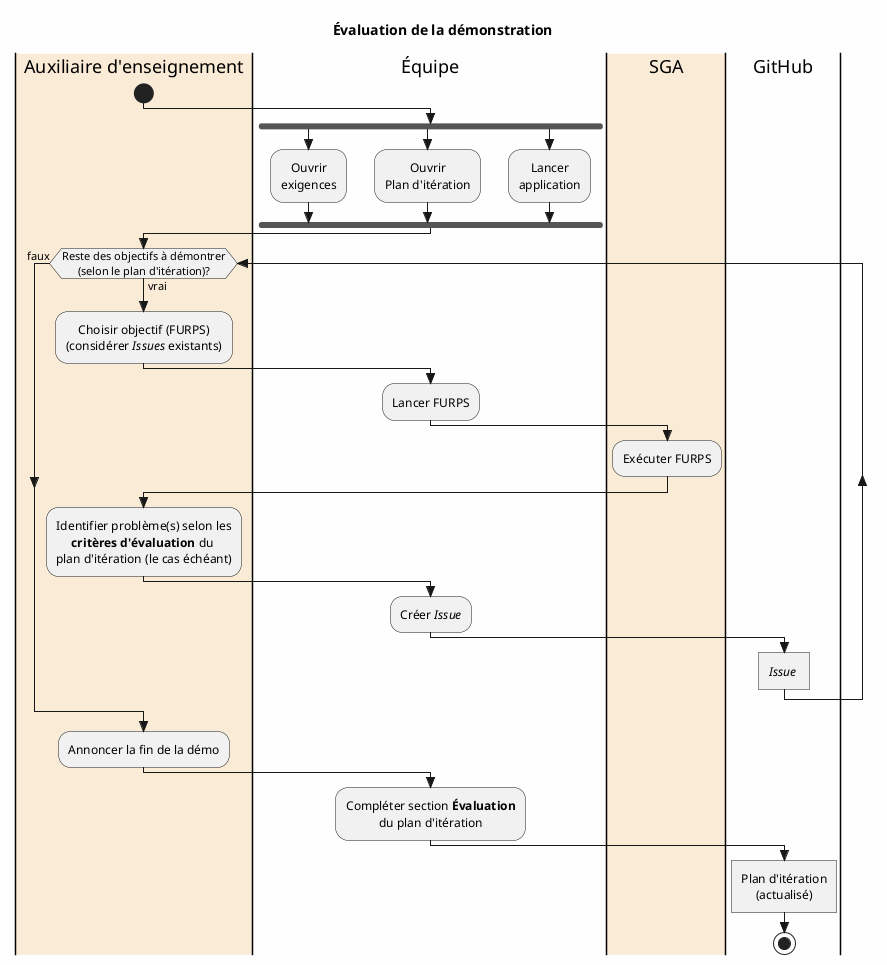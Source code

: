 @startuml activite-demonstration
title Évaluation de la démonstration
skinparam style strictuml
skinparam DefaultTextAlignment center
skinparam BackgroundColor #fefefe
|#AntiqueWhite|Auxiliaire d'enseignement|
start
|Équipe|
fork
:Ouvrir
exigences;
fork again
:Ouvrir
Plan d'itération;
fork again
:Lancer
application;
end fork
|Auxiliaire d'enseignement|
while (Reste des objectifs à démontrer\n(selon le plan d'itération)?) is (vrai)
:Choisir objectif (FURPS)
(considérer //Issues// existants);
|Équipe|
:Lancer FURPS;
|#AntiqueWhite|SGA|
:Exécuter FURPS;
|Auxiliaire d'enseignement|
:Identifier problème(s) selon les
**critères d'évaluation** du 
plan d'itération (le cas échéant);
|Équipe|
:Créer //Issue//;
|GitHub|
://Issue// ]
endwhile (faux)
|Auxiliaire d'enseignement|
:Annoncer la fin de la démo;
|Équipe|
:Compléter section **Évaluation**
du plan d'itération;
|GitHub|
:Plan d'itération
(actualisé)]
stop
@enduml

@startuml dss-demonstration
skinparam style strictuml

participant ":Auxiliaire\nd'enseignement\n(Chargé.e de lab)" as C
participant ":Équipe" as E
participant ":System" as S
participant ":GitHub" as G

C --> E: demande le début de\nla démonstration
E --> S: ouvrir application et \ndocument d'exigence\ncôte à côte
loop Tant que l'auxiliaire d'enseignement n'est pas satisfait
    C --> E: sélectionner cas d'utilisation\nou FURPS
    E --> S: démontrer le fonctionnement\ndu scénario principal et alternatif\ns'il y a leu
    C --> E: identification des problèmes
    E --> G:  création d'une tâche pour correction
end

@enduml


@startuml activite-evaluation-implementation
title Évaluation de la conception et des tests
skinparam style strictuml
skinparam DefaultTextAlignment center
skinparam BackgroundColor #fefefe
|#AntiqueWhite|Auxiliaire d'enseignement|
start
:Ouvrir code et rapport de l'itération;
:Vérifier correspondance code et MDD
(écart des représentations);
while (RDCU à valider?) is (vrai)
:Choisir une RDCU
(considérer //Issues// existants);
:Identifier problème;
|Équipe|
:Créer //Issue//;
|#AntiqueWhite|GitHub|
://Issue// ]
endwhile (faux)
|Auxiliaire d'enseignement|
:Lancer tests;
:Identifier problème(s);
|Équipe|
:Créer //Issue(s)//;
|GitHub|
://Issue(s)// ]
@enduml

@startuml dss-evaluation-implementation
skinparam style strictuml
participant ":Auxiliaire\nd'enseignement\n(Chargé.e de lab)" as C
participant ":System" as S
participant ":Équipe" as E
participant ":GitHub" as G

C --> S: ouvrir code et rapport de l'itération
C --> S: vérifier correspondance code vs MDD
loop Tant que l'auxiliaire d'enseignement n'est pas satisfait
    C --> S: sélectionner une RDCU
    C --> S: vérifier correspondance code et RDCU
    opt problèmes
        C --> E : information sur le problème à corriger
        E --> G: création d'une tâche\npour correction
    end
end

C -->S: exécuter les tests
opt problèmes
    C --> E : information sur le problème à corriger
    E --> G: création d'une tâche\npour correction
end

@enduml

@startuml deploiement
skinparam style strictuml
skinparam componentStyle uml2

node "Navigateur moderne" {
    component [Application frontale\nminimaliste,p.ex.\npages web (templates)\net un peu de JavaScript] as GUI
}

node "Système de gestion\ndes apprentissages\n(SGA)" {
    interface Routage as Router

    [Application conçue\nselon la méthodologie\nproposée par Larman] as App

    database "Solution\nsimple" as SimpleDB {
    } 
}

node "Système de gestion\ndes borderaux\n(SGB)" as SGB <<Système externe>> #cccccc {
note as SGBNote
<&arrow-circle-left> Source pour les
infos sur les cours, 
les étudiants, etc.
end note
}


GUI -left-( Router : API REST niveau 2
Router -down- App
App -down- SimpleDB
App -right- SGB : API REST
@enduml

@startdot figureF16.24-web
digraph G {
	graph [ labelloc=top,label="Séparation des couches\n(selon la Figure A17.24/F16.24 de Larman)",fontname="Helvetica",fontsize=12];
	edge [fontname="Helvetica",fontsize=9,labelfontname="Helvetica",labelfontsize=9];
	node [fontname="Helvetica",fontsize=9, shape=box, style=filled, fillcolor="white"];

   	utilisateur [label=<<TABLE BORDER="0" ALIGN="LEFT"><TR><TD><FONT POINT-SIZE="20">웃</FONT></TD></TR><TR><TD><B>:Joueur</B></TD></TR></TABLE>>, fontname="Helvetica-Bold" shape=plaintext]
    subgraph cluster_0 {
        style=filled;
		label = "Couche présentation"; labeljust=l; fontname="Helvetica-Oblique";fontsize=9;
        color = "#ddffdd";
	    pageWeb [label="Page web\n(navigateur)", shape=note]
    	pageWeb -> routeur [label=" HTTP GET /api/v1/demarrerJeu/Toto", fontname="Courier-Bold"];
        c11 [label="" , shape=none, fillcolor=invis]
        c10 [label="                   " , shape=none, fillcolor=invis]
	    routeurNote [label="Routeur Express\n(Node)", shape=note, fontname="Helvetica-Oblique" fontsize=9 fillcolor=yellow]
	    routeur [label=<<TABLE BORDER="0" ALIGN="LEFT"><TR><TD><B>:Router</B></TD></TR></TABLE>>, style=filled, fillcolor=lightyellow]
        routeur -> routeurNote [arrowhead=none; arrowtail=odot style=dashed]
        {rank=same; c10; routeur; routeurNote}
        {rank=same; c11; pageWeb}
	}
    subgraph cluster_1 {
        style=filled; color = "#ddddff";
		label = "Couche domaine"; labeljust=l; fontname="Helvetica-Oblique";fontsize=9;
	    domain [label="", shape=point, fillcolor=invis, color=invis]
	    controleurNote [label="contrôleur", shape=note, fontname="Helvetica-Oblique" fontsize=9 fillcolor=yellow]
    	controleur [label=<<TABLE BORDER="0" ALIGN="LEFT"><TR><TD><b>:JeuDeDes</b></TD></TR></TABLE>>, style=filled, fillcolor=lightyellow]
	    filler6 [label="", shape=none, fillcolor=invis]
        controleur -> controleurNote [arrowhead=none; arrowtail=odot style=dashed]
        {rank=same; controleur; controleurNote}
    }
    routeur -> controleur [label="\n\n", taillabel=<<TABLE BORDER="0" ALIGN="LEFT"><TR><TD VALIGN="MIDDLE" BGCOLOR="yellow"><FONT FACE="Helvetica-Oblique" POINT-SIZE="9">Opération système (du DSS)</FONT></TD><TD><FONT FACE="Courier-Bold" POINT-SIZE="10"><B>demarrerJeu(nom)</B></FONT></TD></TR></TABLE>>,
	         labeldistance = 2.5, labelangle=0]

	utilisateur -> pageWeb [label="  appuie sur le bouton", style=dashed, labeljust=r];
    controleur -> domain [label=" ... (selon la logique\ndu domaine)"]
}
@enddot

